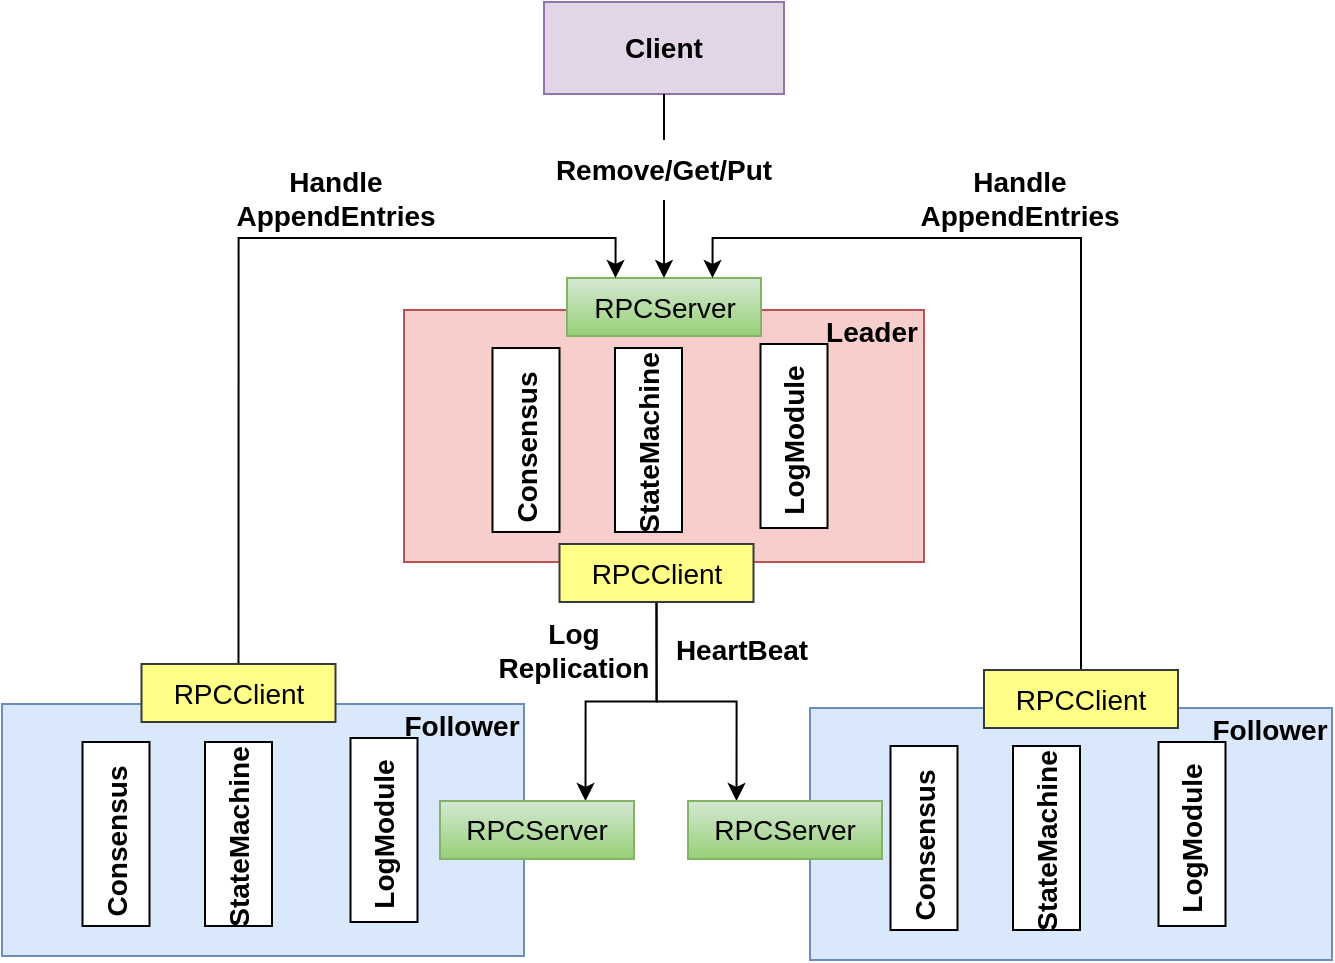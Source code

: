<mxfile version="20.2.8" type="device"><diagram id="lFj7z0yOulY9D1leWJAB" name="第 1 页"><mxGraphModel dx="1550" dy="779" grid="0" gridSize="10" guides="1" tooltips="1" connect="1" arrows="1" fold="1" page="1" pageScale="1" pageWidth="827" pageHeight="1169" math="0" shadow="0"><root><mxCell id="0"/><mxCell id="1" parent="0"/><mxCell id="6zUlleFKbyxIpViVBGDi-2" value="" style="rounded=0;whiteSpace=wrap;html=1;fillColor=#f8cecc;strokeColor=#b85450;" parent="1" vertex="1"><mxGeometry x="282" y="363" width="260" height="126" as="geometry"/></mxCell><mxCell id="6zUlleFKbyxIpViVBGDi-23" value="&lt;b&gt;Leader&lt;/b&gt;" style="text;html=1;strokeColor=none;fillColor=none;align=center;verticalAlign=middle;whiteSpace=wrap;rounded=0;fontSize=14;" parent="1" vertex="1"><mxGeometry x="486" y="359" width="60" height="30" as="geometry"/></mxCell><mxCell id="6zUlleFKbyxIpViVBGDi-27" value="" style="rounded=0;whiteSpace=wrap;html=1;fontSize=14;" parent="1" vertex="1"><mxGeometry x="387.5" y="382" width="33.5" height="92" as="geometry"/></mxCell><mxCell id="6zUlleFKbyxIpViVBGDi-31" value="&lt;b&gt;StateMachine&lt;/b&gt;" style="text;html=1;strokeColor=none;fillColor=none;align=center;verticalAlign=middle;whiteSpace=wrap;rounded=0;fontSize=14;rotation=-90;" parent="1" vertex="1"><mxGeometry x="359.25" y="416.5" width="90" height="25" as="geometry"/></mxCell><mxCell id="6zUlleFKbyxIpViVBGDi-32" value="" style="rounded=0;whiteSpace=wrap;html=1;fontSize=14;" parent="1" vertex="1"><mxGeometry x="326.25" y="382" width="33.5" height="92" as="geometry"/></mxCell><mxCell id="6zUlleFKbyxIpViVBGDi-25" value="&lt;b&gt;Consensus&lt;br&gt;&lt;/b&gt;" style="text;html=1;strokeColor=none;fillColor=none;align=center;verticalAlign=middle;whiteSpace=wrap;rounded=0;fontSize=14;rotation=-90;" parent="1" vertex="1"><mxGeometry x="313" y="416.5" width="60" height="30" as="geometry"/></mxCell><mxCell id="6zUlleFKbyxIpViVBGDi-35" value="" style="rounded=0;whiteSpace=wrap;html=1;fontSize=14;" parent="1" vertex="1"><mxGeometry x="460.25" y="380" width="33.5" height="92" as="geometry"/></mxCell><mxCell id="6zUlleFKbyxIpViVBGDi-34" value="&lt;b&gt;LogModule&lt;/b&gt;" style="text;html=1;strokeColor=none;fillColor=none;align=center;verticalAlign=middle;whiteSpace=wrap;rounded=0;fontSize=14;rotation=-90;" parent="1" vertex="1"><mxGeometry x="432" y="415.5" width="90" height="25" as="geometry"/></mxCell><mxCell id="6zUlleFKbyxIpViVBGDi-37" value="" style="rounded=0;whiteSpace=wrap;html=1;fillColor=#dae8fc;strokeColor=#6c8ebf;" parent="1" vertex="1"><mxGeometry x="81" y="560" width="261" height="126" as="geometry"/></mxCell><mxCell id="6zUlleFKbyxIpViVBGDi-38" value="&lt;b&gt;Follower&lt;/b&gt;" style="text;html=1;strokeColor=none;fillColor=none;align=center;verticalAlign=middle;whiteSpace=wrap;rounded=0;fontSize=14;" parent="1" vertex="1"><mxGeometry x="281" y="556" width="60" height="30" as="geometry"/></mxCell><mxCell id="6zUlleFKbyxIpViVBGDi-39" value="" style="rounded=0;whiteSpace=wrap;html=1;fontSize=14;" parent="1" vertex="1"><mxGeometry x="182.5" y="579" width="33.5" height="92" as="geometry"/></mxCell><mxCell id="6zUlleFKbyxIpViVBGDi-40" value="&lt;b&gt;StateMachine&lt;/b&gt;" style="text;html=1;strokeColor=none;fillColor=none;align=center;verticalAlign=middle;whiteSpace=wrap;rounded=0;fontSize=14;rotation=-90;" parent="1" vertex="1"><mxGeometry x="154.25" y="613.5" width="90" height="25" as="geometry"/></mxCell><mxCell id="6zUlleFKbyxIpViVBGDi-41" value="" style="rounded=0;whiteSpace=wrap;html=1;fontSize=14;" parent="1" vertex="1"><mxGeometry x="121.25" y="579" width="33.5" height="92" as="geometry"/></mxCell><mxCell id="6zUlleFKbyxIpViVBGDi-42" value="&lt;b&gt;Consensus&lt;br&gt;&lt;/b&gt;" style="text;html=1;strokeColor=none;fillColor=none;align=center;verticalAlign=middle;whiteSpace=wrap;rounded=0;fontSize=14;rotation=-90;" parent="1" vertex="1"><mxGeometry x="108" y="613.5" width="60" height="30" as="geometry"/></mxCell><mxCell id="6zUlleFKbyxIpViVBGDi-43" value="" style="rounded=0;whiteSpace=wrap;html=1;fontSize=14;" parent="1" vertex="1"><mxGeometry x="255.25" y="577" width="33.5" height="92" as="geometry"/></mxCell><mxCell id="6zUlleFKbyxIpViVBGDi-44" value="&lt;b&gt;LogModule&lt;/b&gt;" style="text;html=1;strokeColor=none;fillColor=none;align=center;verticalAlign=middle;whiteSpace=wrap;rounded=0;fontSize=14;rotation=-90;" parent="1" vertex="1"><mxGeometry x="227" y="612.5" width="90" height="25" as="geometry"/></mxCell><mxCell id="6zUlleFKbyxIpViVBGDi-46" value="" style="rounded=0;whiteSpace=wrap;html=1;fillColor=#dae8fc;strokeColor=#6c8ebf;" parent="1" vertex="1"><mxGeometry x="485" y="562" width="261" height="126" as="geometry"/></mxCell><mxCell id="6zUlleFKbyxIpViVBGDi-47" value="&lt;b&gt;Follower&lt;/b&gt;" style="text;html=1;strokeColor=none;fillColor=none;align=center;verticalAlign=middle;whiteSpace=wrap;rounded=0;fontSize=14;" parent="1" vertex="1"><mxGeometry x="685" y="558" width="60" height="30" as="geometry"/></mxCell><mxCell id="6zUlleFKbyxIpViVBGDi-48" value="" style="rounded=0;whiteSpace=wrap;html=1;fontSize=14;" parent="1" vertex="1"><mxGeometry x="586.5" y="581" width="33.5" height="92" as="geometry"/></mxCell><mxCell id="6zUlleFKbyxIpViVBGDi-49" value="&lt;b&gt;StateMachine&lt;/b&gt;" style="text;html=1;strokeColor=none;fillColor=none;align=center;verticalAlign=middle;whiteSpace=wrap;rounded=0;fontSize=14;rotation=-90;" parent="1" vertex="1"><mxGeometry x="558.25" y="615.5" width="90" height="25" as="geometry"/></mxCell><mxCell id="6zUlleFKbyxIpViVBGDi-50" value="" style="rounded=0;whiteSpace=wrap;html=1;fontSize=14;" parent="1" vertex="1"><mxGeometry x="525.25" y="581" width="33.5" height="92" as="geometry"/></mxCell><mxCell id="6zUlleFKbyxIpViVBGDi-51" value="&lt;b&gt;Consensus&lt;br&gt;&lt;/b&gt;" style="text;html=1;strokeColor=none;fillColor=none;align=center;verticalAlign=middle;whiteSpace=wrap;rounded=0;fontSize=14;rotation=-90;" parent="1" vertex="1"><mxGeometry x="512" y="615.5" width="60" height="30" as="geometry"/></mxCell><mxCell id="6zUlleFKbyxIpViVBGDi-52" value="" style="rounded=0;whiteSpace=wrap;html=1;fontSize=14;" parent="1" vertex="1"><mxGeometry x="659.25" y="579" width="33.5" height="92" as="geometry"/></mxCell><mxCell id="6zUlleFKbyxIpViVBGDi-53" value="&lt;b&gt;LogModule&lt;/b&gt;" style="text;html=1;strokeColor=none;fillColor=none;align=center;verticalAlign=middle;whiteSpace=wrap;rounded=0;fontSize=14;rotation=-90;" parent="1" vertex="1"><mxGeometry x="631" y="614.5" width="90" height="25" as="geometry"/></mxCell><mxCell id="uaaVZDt1yutPq6KXYlkj-8" style="edgeStyle=orthogonalEdgeStyle;rounded=0;orthogonalLoop=1;jettySize=auto;html=1;exitX=0.5;exitY=1;exitDx=0;exitDy=0;entryX=0.75;entryY=0;entryDx=0;entryDy=0;" parent="1" source="6zUlleFKbyxIpViVBGDi-55" target="uaaVZDt1yutPq6KXYlkj-3" edge="1"><mxGeometry relative="1" as="geometry"/></mxCell><mxCell id="uaaVZDt1yutPq6KXYlkj-9" style="edgeStyle=orthogonalEdgeStyle;rounded=0;orthogonalLoop=1;jettySize=auto;html=1;exitX=0.5;exitY=1;exitDx=0;exitDy=0;entryX=0.25;entryY=0;entryDx=0;entryDy=0;" parent="1" source="6zUlleFKbyxIpViVBGDi-55" target="uaaVZDt1yutPq6KXYlkj-4" edge="1"><mxGeometry relative="1" as="geometry"/></mxCell><mxCell id="6zUlleFKbyxIpViVBGDi-55" value="RPCClient" style="rounded=0;whiteSpace=wrap;html=1;fontSize=14;fillColor=#ffff88;strokeColor=#36393d;" parent="1" vertex="1"><mxGeometry x="359.75" y="480" width="97" height="29" as="geometry"/></mxCell><mxCell id="uaaVZDt1yutPq6KXYlkj-1" value="RPCServer" style="rounded=0;whiteSpace=wrap;html=1;fontSize=14;fillColor=#d5e8d4;strokeColor=#82b366;gradientColor=#97d077;" parent="1" vertex="1"><mxGeometry x="363.5" y="347" width="97" height="29" as="geometry"/></mxCell><mxCell id="uaaVZDt1yutPq6KXYlkj-3" value="RPCServer" style="rounded=0;whiteSpace=wrap;html=1;fontSize=14;fillColor=#d5e8d4;strokeColor=#82b366;gradientColor=#97d077;" parent="1" vertex="1"><mxGeometry x="300" y="608.5" width="97" height="29" as="geometry"/></mxCell><mxCell id="uaaVZDt1yutPq6KXYlkj-4" value="RPCServer" style="rounded=0;whiteSpace=wrap;html=1;fontSize=14;fillColor=#d5e8d4;strokeColor=#82b366;gradientColor=#97d077;" parent="1" vertex="1"><mxGeometry x="424" y="608.5" width="97" height="29" as="geometry"/></mxCell><mxCell id="uaaVZDt1yutPq6KXYlkj-10" style="edgeStyle=orthogonalEdgeStyle;rounded=0;orthogonalLoop=1;jettySize=auto;html=1;exitX=0.5;exitY=0;exitDx=0;exitDy=0;entryX=0.25;entryY=0;entryDx=0;entryDy=0;" parent="1" source="uaaVZDt1yutPq6KXYlkj-6" target="uaaVZDt1yutPq6KXYlkj-1" edge="1"><mxGeometry relative="1" as="geometry"/></mxCell><mxCell id="uaaVZDt1yutPq6KXYlkj-6" value="RPCClient" style="rounded=0;whiteSpace=wrap;html=1;fontSize=14;fillColor=#ffff88;strokeColor=#36393d;" parent="1" vertex="1"><mxGeometry x="150.75" y="540" width="97" height="29" as="geometry"/></mxCell><mxCell id="uaaVZDt1yutPq6KXYlkj-11" style="edgeStyle=orthogonalEdgeStyle;rounded=0;orthogonalLoop=1;jettySize=auto;html=1;exitX=0.5;exitY=0;exitDx=0;exitDy=0;entryX=0.75;entryY=0;entryDx=0;entryDy=0;" parent="1" source="uaaVZDt1yutPq6KXYlkj-7" target="uaaVZDt1yutPq6KXYlkj-1" edge="1"><mxGeometry relative="1" as="geometry"/></mxCell><mxCell id="uaaVZDt1yutPq6KXYlkj-7" value="RPCClient" style="rounded=0;whiteSpace=wrap;html=1;fontSize=14;fillColor=#ffff88;strokeColor=#36393d;" parent="1" vertex="1"><mxGeometry x="572" y="543" width="97" height="29" as="geometry"/></mxCell><mxCell id="uaaVZDt1yutPq6KXYlkj-17" style="edgeStyle=orthogonalEdgeStyle;rounded=0;orthogonalLoop=1;jettySize=auto;html=1;exitX=0.5;exitY=1;exitDx=0;exitDy=0;fontSize=14;startArrow=none;" parent="1" source="uaaVZDt1yutPq6KXYlkj-24" target="uaaVZDt1yutPq6KXYlkj-1" edge="1"><mxGeometry relative="1" as="geometry"/></mxCell><mxCell id="uaaVZDt1yutPq6KXYlkj-12" value="&lt;b&gt;&lt;font style=&quot;font-size: 14px;&quot;&gt;Client&lt;/font&gt;&lt;/b&gt;" style="rounded=0;whiteSpace=wrap;html=1;fillColor=#e1d5e7;strokeColor=#9673a6;" parent="1" vertex="1"><mxGeometry x="352" y="209" width="120" height="46" as="geometry"/></mxCell><mxCell id="uaaVZDt1yutPq6KXYlkj-19" value="&lt;b&gt;Handle AppendEntries&lt;/b&gt;" style="text;html=1;strokeColor=none;fillColor=none;align=center;verticalAlign=middle;whiteSpace=wrap;rounded=0;fontSize=14;" parent="1" vertex="1"><mxGeometry x="218" y="292" width="60" height="30" as="geometry"/></mxCell><mxCell id="uaaVZDt1yutPq6KXYlkj-20" value="&lt;b&gt;Handle AppendEntries&lt;/b&gt;" style="text;html=1;strokeColor=none;fillColor=none;align=center;verticalAlign=middle;whiteSpace=wrap;rounded=0;fontSize=14;" parent="1" vertex="1"><mxGeometry x="560" y="292" width="60" height="30" as="geometry"/></mxCell><mxCell id="uaaVZDt1yutPq6KXYlkj-21" value="&lt;b&gt;Log Replication&lt;/b&gt;" style="text;html=1;strokeColor=none;fillColor=none;align=center;verticalAlign=middle;whiteSpace=wrap;rounded=0;fontSize=14;" parent="1" vertex="1"><mxGeometry x="337" y="518" width="60" height="30" as="geometry"/></mxCell><mxCell id="uaaVZDt1yutPq6KXYlkj-23" value="&lt;b&gt;HeartBeat&lt;/b&gt;" style="text;html=1;strokeColor=none;fillColor=none;align=center;verticalAlign=middle;whiteSpace=wrap;rounded=0;fontSize=14;" parent="1" vertex="1"><mxGeometry x="421" y="518" width="60" height="30" as="geometry"/></mxCell><mxCell id="uaaVZDt1yutPq6KXYlkj-24" value="&lt;b&gt;Remove/Get/Put&lt;/b&gt;" style="text;html=1;strokeColor=none;fillColor=none;align=center;verticalAlign=middle;whiteSpace=wrap;rounded=0;fontSize=14;" parent="1" vertex="1"><mxGeometry x="382" y="278" width="60" height="30" as="geometry"/></mxCell><mxCell id="uaaVZDt1yutPq6KXYlkj-25" value="" style="edgeStyle=orthogonalEdgeStyle;rounded=0;orthogonalLoop=1;jettySize=auto;html=1;exitX=0.5;exitY=1;exitDx=0;exitDy=0;fontSize=14;endArrow=none;" parent="1" source="uaaVZDt1yutPq6KXYlkj-12" target="uaaVZDt1yutPq6KXYlkj-24" edge="1"><mxGeometry relative="1" as="geometry"><mxPoint x="412" y="265" as="sourcePoint"/><mxPoint x="412" y="347" as="targetPoint"/></mxGeometry></mxCell></root></mxGraphModel></diagram></mxfile>